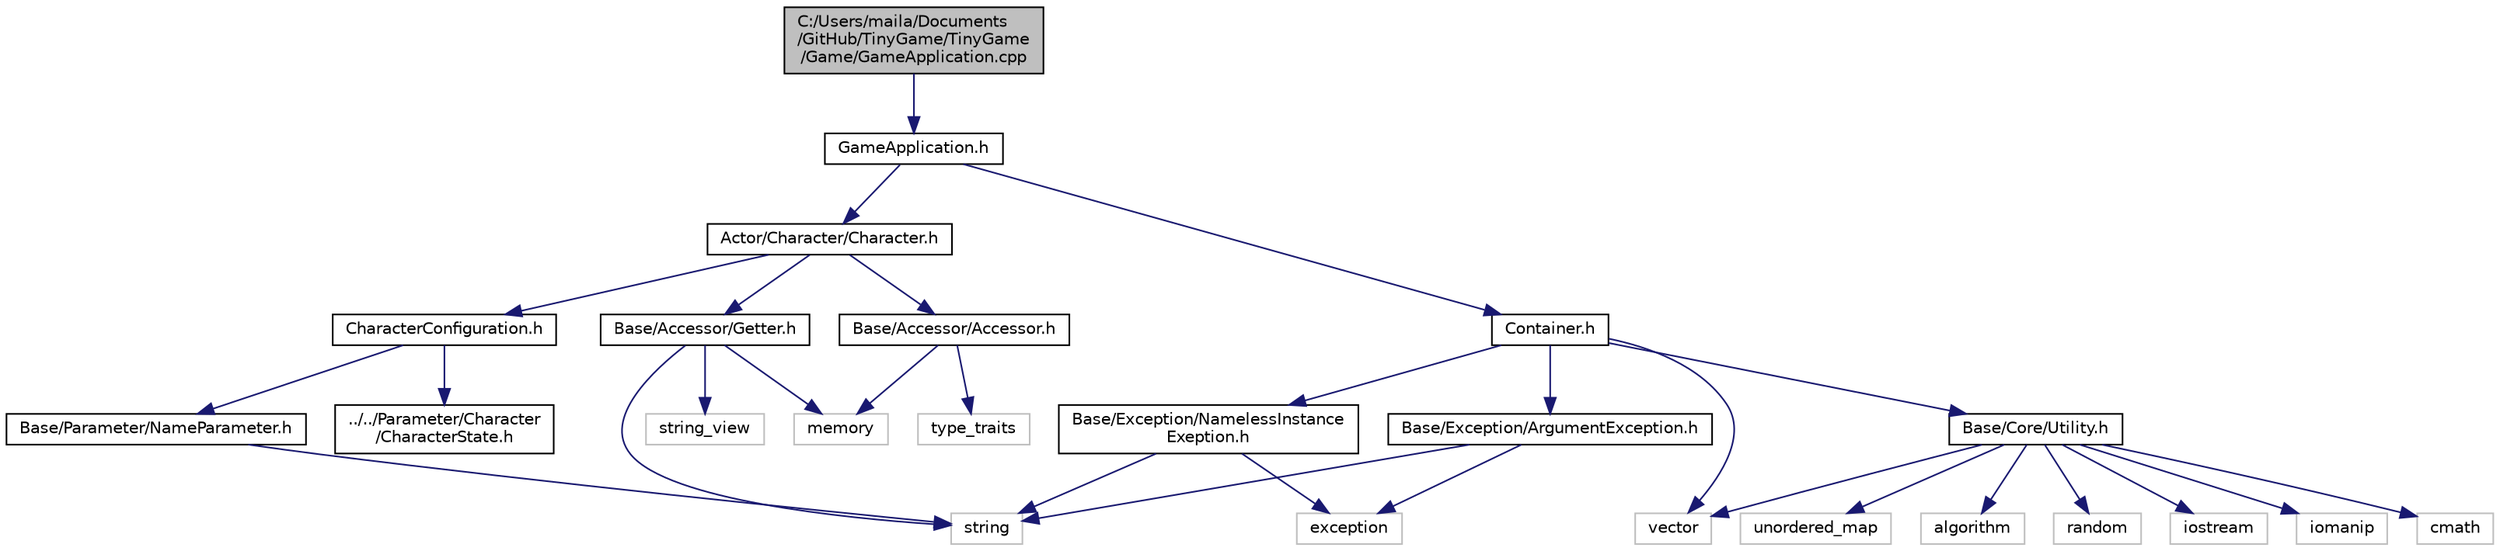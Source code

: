 digraph "C:/Users/maila/Documents/GitHub/TinyGame/TinyGame/Game/GameApplication.cpp"
{
 // LATEX_PDF_SIZE
  edge [fontname="Helvetica",fontsize="10",labelfontname="Helvetica",labelfontsize="10"];
  node [fontname="Helvetica",fontsize="10",shape=record];
  Node1 [label="C:/Users/maila/Documents\l/GitHub/TinyGame/TinyGame\l/Game/GameApplication.cpp",height=0.2,width=0.4,color="black", fillcolor="grey75", style="filled", fontcolor="black",tooltip="game application"];
  Node1 -> Node2 [color="midnightblue",fontsize="10",style="solid"];
  Node2 [label="GameApplication.h",height=0.2,width=0.4,color="black", fillcolor="white", style="filled",URL="$_game_application_8h.html",tooltip="game application"];
  Node2 -> Node3 [color="midnightblue",fontsize="10",style="solid"];
  Node3 [label="Actor/Character/Character.h",height=0.2,width=0.4,color="black", fillcolor="white", style="filled",URL="$_character_8h.html",tooltip="game character"];
  Node3 -> Node4 [color="midnightblue",fontsize="10",style="solid"];
  Node4 [label="CharacterConfiguration.h",height=0.2,width=0.4,color="black", fillcolor="white", style="filled",URL="$_character_configuration_8h.html",tooltip="キャラクタークラスを構成するパラメータ"];
  Node4 -> Node5 [color="midnightblue",fontsize="10",style="solid"];
  Node5 [label="Base/Parameter/NameParameter.h",height=0.2,width=0.4,color="black", fillcolor="white", style="filled",URL="$_name_parameter_8h.html",tooltip="名前オブジェクト"];
  Node5 -> Node6 [color="midnightblue",fontsize="10",style="solid"];
  Node6 [label="string",height=0.2,width=0.4,color="grey75", fillcolor="white", style="filled",tooltip=" "];
  Node4 -> Node7 [color="midnightblue",fontsize="10",style="solid"];
  Node7 [label="../../Parameter/Character\l/CharacterState.h",height=0.2,width=0.4,color="black", fillcolor="white", style="filled",URL="$_character_state_8h.html",tooltip="character's instance state"];
  Node3 -> Node8 [color="midnightblue",fontsize="10",style="solid"];
  Node8 [label="Base/Accessor/Accessor.h",height=0.2,width=0.4,color="black", fillcolor="white", style="filled",URL="$_accessor_8h.html",tooltip="ゲッター"];
  Node8 -> Node9 [color="midnightblue",fontsize="10",style="solid"];
  Node9 [label="type_traits",height=0.2,width=0.4,color="grey75", fillcolor="white", style="filled",tooltip=" "];
  Node8 -> Node10 [color="midnightblue",fontsize="10",style="solid"];
  Node10 [label="memory",height=0.2,width=0.4,color="grey75", fillcolor="white", style="filled",tooltip=" "];
  Node3 -> Node11 [color="midnightblue",fontsize="10",style="solid"];
  Node11 [label="Base/Accessor/Getter.h",height=0.2,width=0.4,color="black", fillcolor="white", style="filled",URL="$_getter_8h.html",tooltip="ゲッター"];
  Node11 -> Node10 [color="midnightblue",fontsize="10",style="solid"];
  Node11 -> Node6 [color="midnightblue",fontsize="10",style="solid"];
  Node11 -> Node12 [color="midnightblue",fontsize="10",style="solid"];
  Node12 [label="string_view",height=0.2,width=0.4,color="grey75", fillcolor="white", style="filled",tooltip=" "];
  Node2 -> Node13 [color="midnightblue",fontsize="10",style="solid"];
  Node13 [label="Container.h",height=0.2,width=0.4,color="black", fillcolor="white", style="filled",URL="$_container_8h.html",tooltip="abstruct container"];
  Node13 -> Node14 [color="midnightblue",fontsize="10",style="solid"];
  Node14 [label="vector",height=0.2,width=0.4,color="grey75", fillcolor="white", style="filled",tooltip=" "];
  Node13 -> Node15 [color="midnightblue",fontsize="10",style="solid"];
  Node15 [label="Base/Core/Utility.h",height=0.2,width=0.4,color="black", fillcolor="white", style="filled",URL="$_utility_8h.html",tooltip=" "];
  Node15 -> Node14 [color="midnightblue",fontsize="10",style="solid"];
  Node15 -> Node16 [color="midnightblue",fontsize="10",style="solid"];
  Node16 [label="unordered_map",height=0.2,width=0.4,color="grey75", fillcolor="white", style="filled",tooltip=" "];
  Node15 -> Node17 [color="midnightblue",fontsize="10",style="solid"];
  Node17 [label="algorithm",height=0.2,width=0.4,color="grey75", fillcolor="white", style="filled",tooltip=" "];
  Node15 -> Node18 [color="midnightblue",fontsize="10",style="solid"];
  Node18 [label="random",height=0.2,width=0.4,color="grey75", fillcolor="white", style="filled",tooltip=" "];
  Node15 -> Node19 [color="midnightblue",fontsize="10",style="solid"];
  Node19 [label="iostream",height=0.2,width=0.4,color="grey75", fillcolor="white", style="filled",tooltip=" "];
  Node15 -> Node20 [color="midnightblue",fontsize="10",style="solid"];
  Node20 [label="iomanip",height=0.2,width=0.4,color="grey75", fillcolor="white", style="filled",tooltip=" "];
  Node15 -> Node21 [color="midnightblue",fontsize="10",style="solid"];
  Node21 [label="cmath",height=0.2,width=0.4,color="grey75", fillcolor="white", style="filled",tooltip=" "];
  Node13 -> Node22 [color="midnightblue",fontsize="10",style="solid"];
  Node22 [label="Base/Exception/NamelessInstance\lExeption.h",height=0.2,width=0.4,color="black", fillcolor="white", style="filled",URL="$_nameless_instance_exeption_8h.html",tooltip="インスタンスに名前がない場合にスローされる例外"];
  Node22 -> Node23 [color="midnightblue",fontsize="10",style="solid"];
  Node23 [label="exception",height=0.2,width=0.4,color="grey75", fillcolor="white", style="filled",tooltip=" "];
  Node22 -> Node6 [color="midnightblue",fontsize="10",style="solid"];
  Node13 -> Node24 [color="midnightblue",fontsize="10",style="solid"];
  Node24 [label="Base/Exception/ArgumentException.h",height=0.2,width=0.4,color="black", fillcolor="white", style="filled",URL="$_argument_exception_8h.html",tooltip="メソッドに渡された引数のいずれかが無効な場合にスローされる例外"];
  Node24 -> Node23 [color="midnightblue",fontsize="10",style="solid"];
  Node24 -> Node6 [color="midnightblue",fontsize="10",style="solid"];
}
